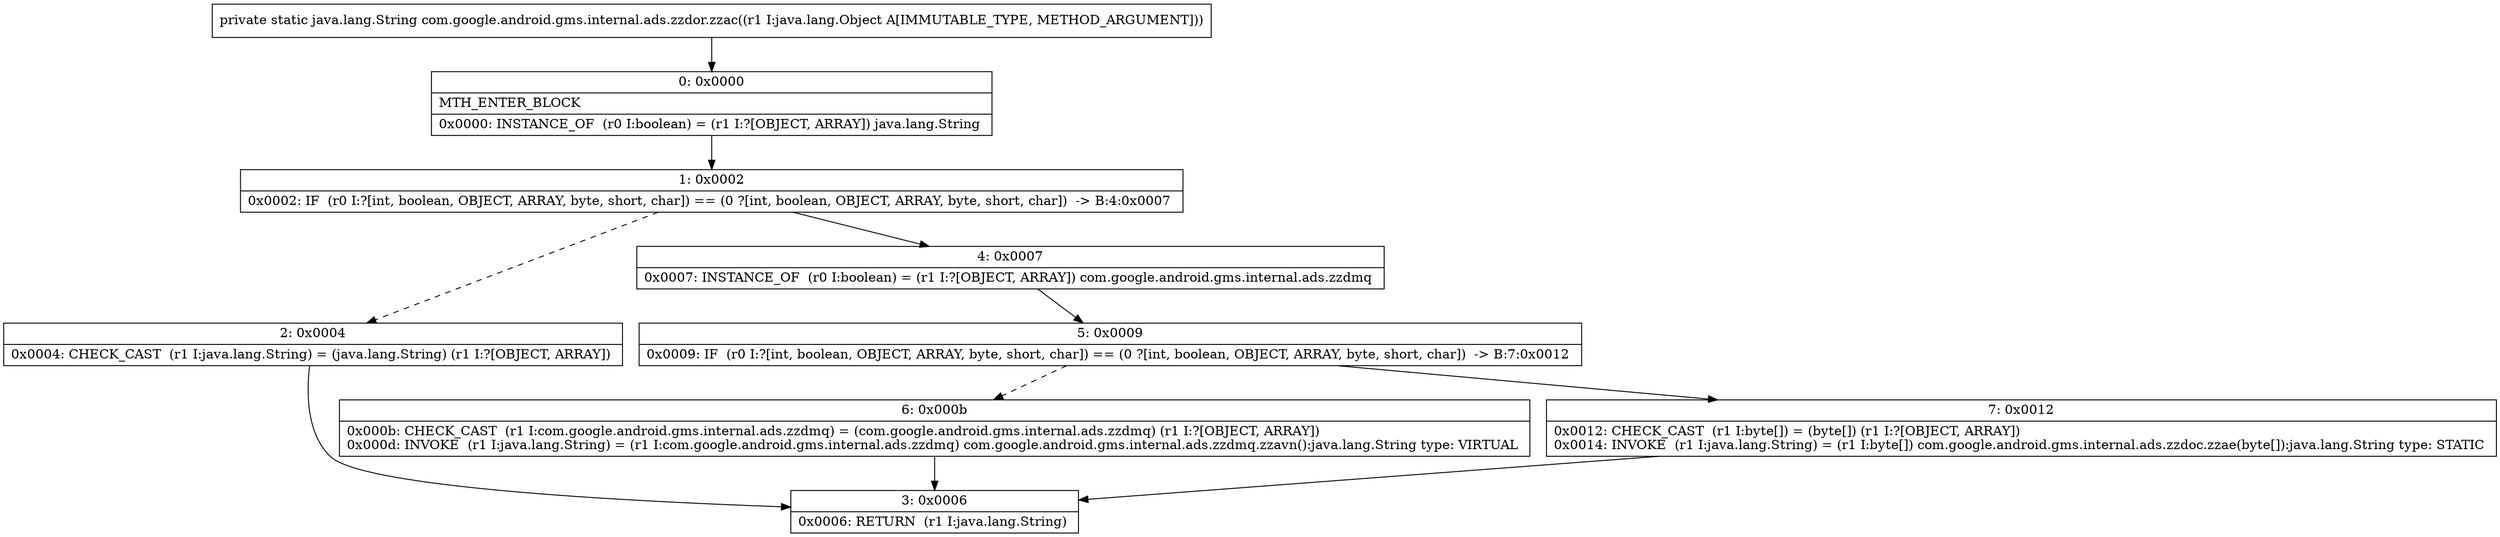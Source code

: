 digraph "CFG forcom.google.android.gms.internal.ads.zzdor.zzac(Ljava\/lang\/Object;)Ljava\/lang\/String;" {
Node_0 [shape=record,label="{0\:\ 0x0000|MTH_ENTER_BLOCK\l|0x0000: INSTANCE_OF  (r0 I:boolean) = (r1 I:?[OBJECT, ARRAY]) java.lang.String \l}"];
Node_1 [shape=record,label="{1\:\ 0x0002|0x0002: IF  (r0 I:?[int, boolean, OBJECT, ARRAY, byte, short, char]) == (0 ?[int, boolean, OBJECT, ARRAY, byte, short, char])  \-\> B:4:0x0007 \l}"];
Node_2 [shape=record,label="{2\:\ 0x0004|0x0004: CHECK_CAST  (r1 I:java.lang.String) = (java.lang.String) (r1 I:?[OBJECT, ARRAY]) \l}"];
Node_3 [shape=record,label="{3\:\ 0x0006|0x0006: RETURN  (r1 I:java.lang.String) \l}"];
Node_4 [shape=record,label="{4\:\ 0x0007|0x0007: INSTANCE_OF  (r0 I:boolean) = (r1 I:?[OBJECT, ARRAY]) com.google.android.gms.internal.ads.zzdmq \l}"];
Node_5 [shape=record,label="{5\:\ 0x0009|0x0009: IF  (r0 I:?[int, boolean, OBJECT, ARRAY, byte, short, char]) == (0 ?[int, boolean, OBJECT, ARRAY, byte, short, char])  \-\> B:7:0x0012 \l}"];
Node_6 [shape=record,label="{6\:\ 0x000b|0x000b: CHECK_CAST  (r1 I:com.google.android.gms.internal.ads.zzdmq) = (com.google.android.gms.internal.ads.zzdmq) (r1 I:?[OBJECT, ARRAY]) \l0x000d: INVOKE  (r1 I:java.lang.String) = (r1 I:com.google.android.gms.internal.ads.zzdmq) com.google.android.gms.internal.ads.zzdmq.zzavn():java.lang.String type: VIRTUAL \l}"];
Node_7 [shape=record,label="{7\:\ 0x0012|0x0012: CHECK_CAST  (r1 I:byte[]) = (byte[]) (r1 I:?[OBJECT, ARRAY]) \l0x0014: INVOKE  (r1 I:java.lang.String) = (r1 I:byte[]) com.google.android.gms.internal.ads.zzdoc.zzae(byte[]):java.lang.String type: STATIC \l}"];
MethodNode[shape=record,label="{private static java.lang.String com.google.android.gms.internal.ads.zzdor.zzac((r1 I:java.lang.Object A[IMMUTABLE_TYPE, METHOD_ARGUMENT])) }"];
MethodNode -> Node_0;
Node_0 -> Node_1;
Node_1 -> Node_2[style=dashed];
Node_1 -> Node_4;
Node_2 -> Node_3;
Node_4 -> Node_5;
Node_5 -> Node_6[style=dashed];
Node_5 -> Node_7;
Node_6 -> Node_3;
Node_7 -> Node_3;
}

